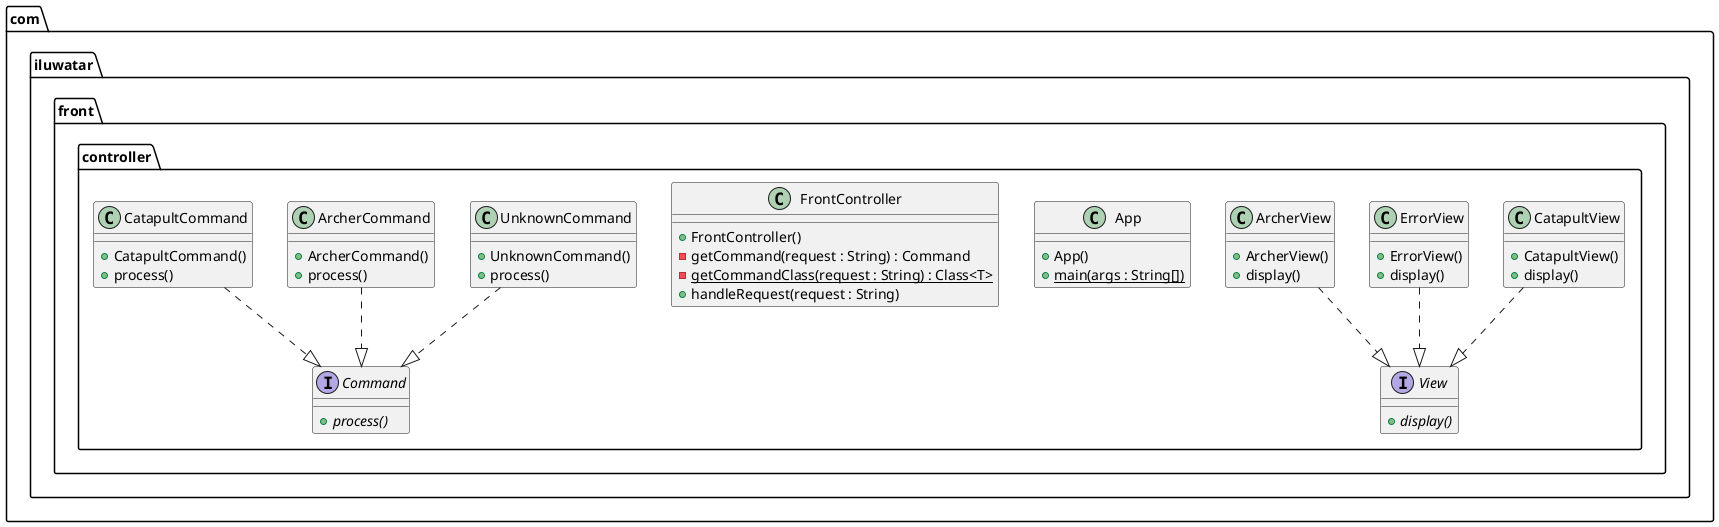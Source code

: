 @startuml
package com.iluwatar.front.controller {
  class ArcherView {
    + ArcherView()
    + display()
  }
  interface View {
    + display() {abstract}
  }
  class CatapultView {
    + CatapultView()
    + display()
  }
  class ArcherCommand {
    + ArcherCommand()
    + process()
  }
  class App {
    + App()
    + main(args : String[]) {static}
  }
  class FrontController {
    + FrontController()
    - getCommand(request : String) : Command
    - getCommandClass(request : String) : Class<T> {static}
    + handleRequest(request : String)
  }
  class UnknownCommand {
    + UnknownCommand()
    + process()
  }
  class ErrorView {
    + ErrorView()
    + display()
  }
  class CatapultCommand {
    + CatapultCommand()
    + process()
  }
  interface Command {
    + process() {abstract}
  }
}
ArcherView ..|> View 
CatapultView ..|> View 
ArcherCommand ..|> Command 
UnknownCommand ..|> Command 
ErrorView ..|> View 
CatapultCommand ..|> Command 
@enduml